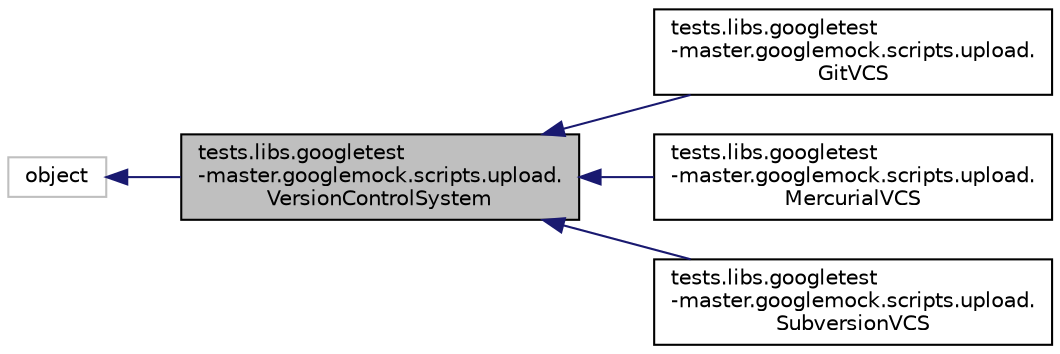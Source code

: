 digraph "tests.libs.googletest-master.googlemock.scripts.upload.VersionControlSystem"
{
  edge [fontname="Helvetica",fontsize="10",labelfontname="Helvetica",labelfontsize="10"];
  node [fontname="Helvetica",fontsize="10",shape=record];
  rankdir="LR";
  Node0 [label="tests.libs.googletest\l-master.googlemock.scripts.upload.\lVersionControlSystem",height=0.2,width=0.4,color="black", fillcolor="grey75", style="filled", fontcolor="black"];
  Node1 -> Node0 [dir="back",color="midnightblue",fontsize="10",style="solid"];
  Node1 [label="object",height=0.2,width=0.4,color="grey75", fillcolor="white", style="filled"];
  Node0 -> Node2 [dir="back",color="midnightblue",fontsize="10",style="solid"];
  Node2 [label="tests.libs.googletest\l-master.googlemock.scripts.upload.\lGitVCS",height=0.2,width=0.4,color="black", fillcolor="white", style="filled",URL="$classtests_1_1libs_1_1googletest-master_1_1googlemock_1_1scripts_1_1upload_1_1GitVCS.html"];
  Node0 -> Node3 [dir="back",color="midnightblue",fontsize="10",style="solid"];
  Node3 [label="tests.libs.googletest\l-master.googlemock.scripts.upload.\lMercurialVCS",height=0.2,width=0.4,color="black", fillcolor="white", style="filled",URL="$classtests_1_1libs_1_1googletest-master_1_1googlemock_1_1scripts_1_1upload_1_1MercurialVCS.html"];
  Node0 -> Node4 [dir="back",color="midnightblue",fontsize="10",style="solid"];
  Node4 [label="tests.libs.googletest\l-master.googlemock.scripts.upload.\lSubversionVCS",height=0.2,width=0.4,color="black", fillcolor="white", style="filled",URL="$classtests_1_1libs_1_1googletest-master_1_1googlemock_1_1scripts_1_1upload_1_1SubversionVCS.html"];
}
